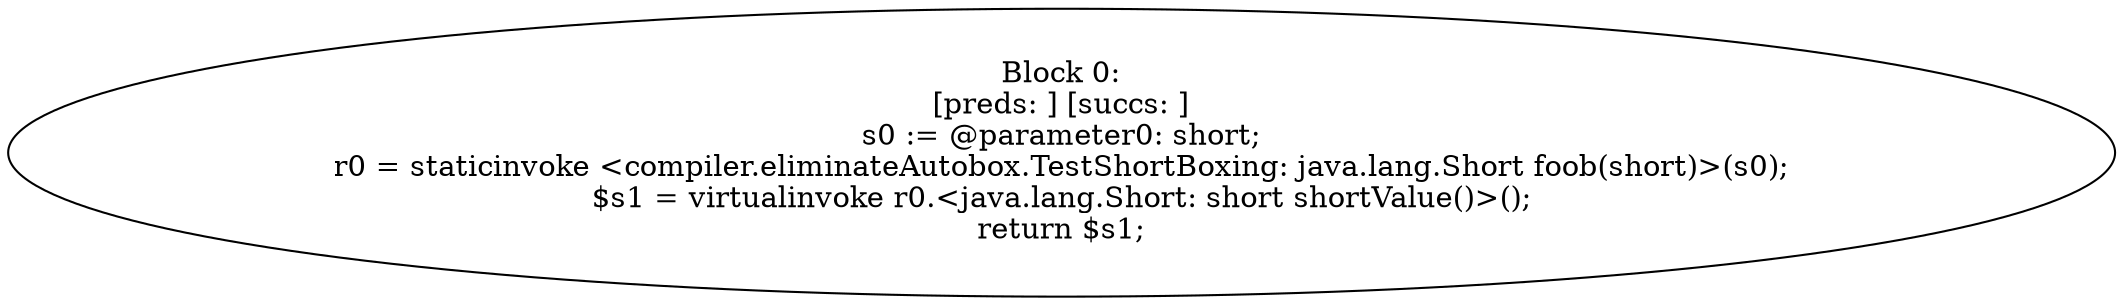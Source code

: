 digraph "unitGraph" {
    "Block 0:
[preds: ] [succs: ]
s0 := @parameter0: short;
r0 = staticinvoke <compiler.eliminateAutobox.TestShortBoxing: java.lang.Short foob(short)>(s0);
$s1 = virtualinvoke r0.<java.lang.Short: short shortValue()>();
return $s1;
"
}
